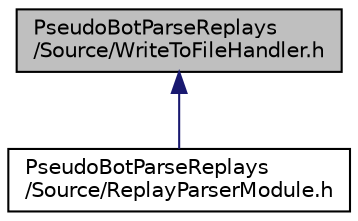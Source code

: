 digraph "PseudoBotParseReplays/Source/WriteToFileHandler.h"
{
  edge [fontname="Helvetica",fontsize="10",labelfontname="Helvetica",labelfontsize="10"];
  node [fontname="Helvetica",fontsize="10",shape=record];
  Node16 [label="PseudoBotParseReplays\l/Source/WriteToFileHandler.h",height=0.2,width=0.4,color="black", fillcolor="grey75", style="filled", fontcolor="black"];
  Node16 -> Node17 [dir="back",color="midnightblue",fontsize="10",style="solid",fontname="Helvetica"];
  Node17 [label="PseudoBotParseReplays\l/Source/ReplayParserModule.h",height=0.2,width=0.4,color="black", fillcolor="white", style="filled",URL="$ReplayParserModule_8h.html"];
}
